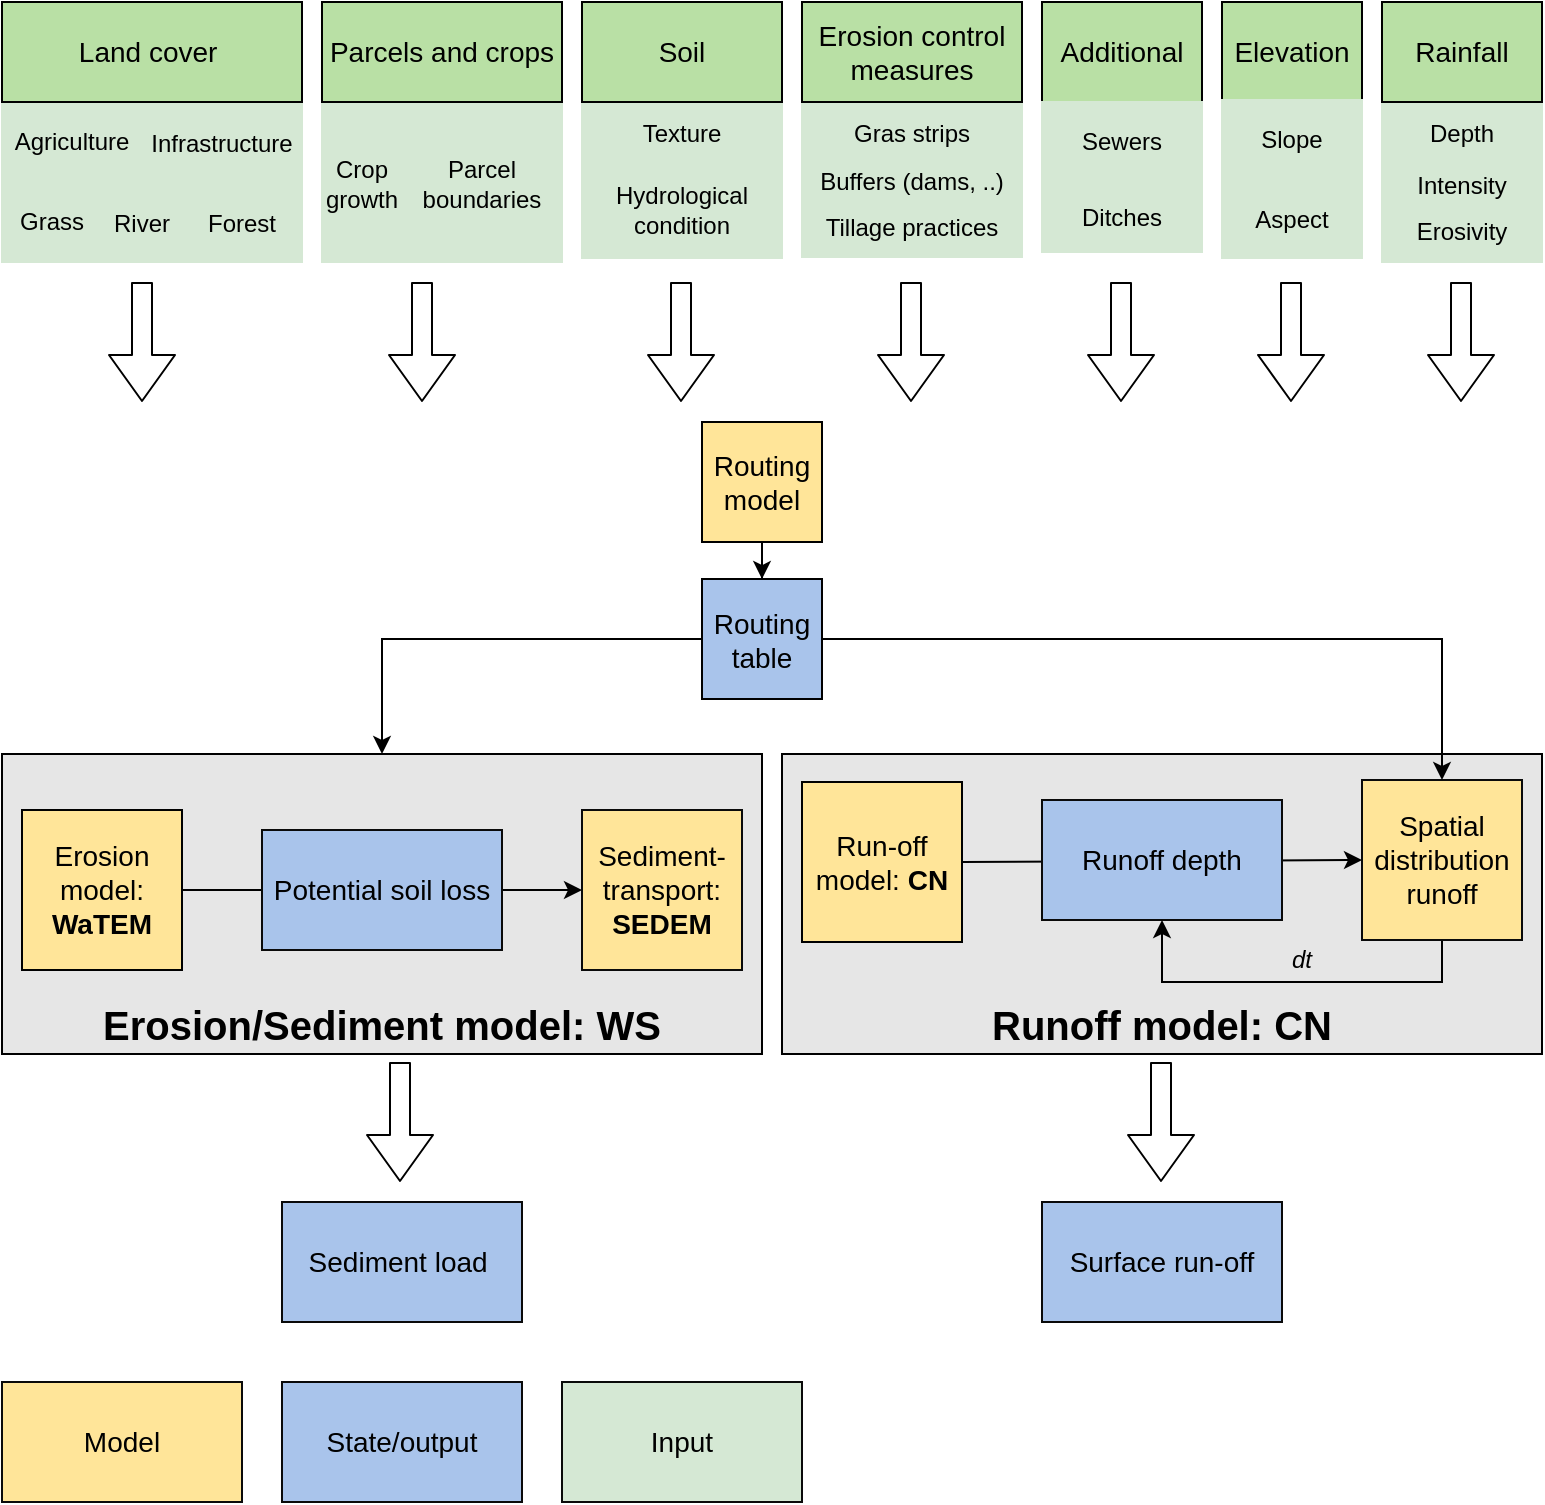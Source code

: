<mxfile version="13.7.9" type="device"><diagram id="FUWnCvufgeMXt1JfYo-q" name="Pagina-1"><mxGraphModel dx="1422" dy="822" grid="1" gridSize="10" guides="1" tooltips="1" connect="1" arrows="1" fold="1" page="1" pageScale="1" pageWidth="1169" pageHeight="827" math="0" shadow="0"><root><mxCell id="0"/><mxCell id="1" parent="0"/><mxCell id="KfUHnR3KGTBYWN_TAiXI-13" value="&lt;b style=&quot;font-size: 20px&quot;&gt;Runoff model: CN&lt;/b&gt;" style="rounded=0;whiteSpace=wrap;html=1;verticalAlign=bottom;fontSize=20;fillColor=#E6E6E6;" parent="1" vertex="1"><mxGeometry x="460" y="436" width="380" height="150" as="geometry"/></mxCell><mxCell id="zGp4QhuTStswhu2cmyyj-11" value="&lt;b style=&quot;font-size: 20px&quot;&gt;Erosion/Sediment model: WS&lt;/b&gt;" style="rounded=0;whiteSpace=wrap;html=1;verticalAlign=bottom;fontSize=20;fillColor=#E6E6E6;" parent="1" vertex="1"><mxGeometry x="70" y="436" width="380" height="150" as="geometry"/></mxCell><mxCell id="NxsaJG_o0rRZS_kSqBb7-5" style="edgeStyle=orthogonalEdgeStyle;rounded=0;orthogonalLoop=1;jettySize=auto;html=1;exitX=0.5;exitY=1;exitDx=0;exitDy=0;" edge="1" parent="1" source="zGp4QhuTStswhu2cmyyj-3" target="NxsaJG_o0rRZS_kSqBb7-4"><mxGeometry relative="1" as="geometry"/></mxCell><mxCell id="zGp4QhuTStswhu2cmyyj-3" value="Routing model" style="whiteSpace=wrap;html=1;aspect=fixed;fontSize=14;fontStyle=0;fillColor=#FFE599;" parent="1" vertex="1"><mxGeometry x="420" y="270" width="60" height="60" as="geometry"/></mxCell><mxCell id="5-2QniPjlbfbWOMjRpOa-22" style="edgeStyle=none;rounded=0;orthogonalLoop=1;jettySize=auto;html=1;exitX=1;exitY=0.5;exitDx=0;exitDy=0;entryX=0;entryY=0.5;entryDx=0;entryDy=0;entryPerimeter=0;" parent="1" source="zGp4QhuTStswhu2cmyyj-4" target="5-2QniPjlbfbWOMjRpOa-18" edge="1"><mxGeometry relative="1" as="geometry"/></mxCell><mxCell id="zGp4QhuTStswhu2cmyyj-4" value="Run-off model: &lt;b&gt;CN&lt;/b&gt;" style="whiteSpace=wrap;html=1;aspect=fixed;fontSize=14;fontStyle=0;fillColor=#FFE599;" parent="1" vertex="1"><mxGeometry x="470" y="450" width="80" height="80" as="geometry"/></mxCell><mxCell id="zGp4QhuTStswhu2cmyyj-86" style="edgeStyle=orthogonalEdgeStyle;rounded=0;orthogonalLoop=1;jettySize=auto;html=1;fillColor=#BFBFBF;fontSize=14;" parent="1" source="zGp4QhuTStswhu2cmyyj-1" target="5-2QniPjlbfbWOMjRpOa-9" edge="1"><mxGeometry relative="1" as="geometry"><mxPoint x="400" y="520" as="sourcePoint"/></mxGeometry></mxCell><mxCell id="zGp4QhuTStswhu2cmyyj-28" value="Agriculture" style="rounded=0;whiteSpace=wrap;html=1;fillColor=#D5E8D4;fontSize=12;strokeColor=#D5E8D4;rotation=0;direction=north;" parent="1" vertex="1"><mxGeometry x="70" y="110" width="70" height="40" as="geometry"/></mxCell><mxCell id="zGp4QhuTStswhu2cmyyj-29" value="Infrastructure" style="rounded=0;whiteSpace=wrap;html=1;fillColor=#D5E8D4;fontSize=12;strokeColor=#D5E8D4;rotation=0;direction=north;" parent="1" vertex="1"><mxGeometry x="140" y="111" width="80" height="40" as="geometry"/></mxCell><mxCell id="zGp4QhuTStswhu2cmyyj-30" value="River" style="rounded=0;whiteSpace=wrap;html=1;fillColor=#D5E8D4;fontSize=12;strokeColor=#D5E8D4;rotation=0;direction=east;" parent="1" vertex="1"><mxGeometry x="120" y="151" width="40" height="39" as="geometry"/></mxCell><mxCell id="zGp4QhuTStswhu2cmyyj-31" value="Forest" style="rounded=0;whiteSpace=wrap;html=1;fillColor=#D5E8D4;fontSize=12;strokeColor=#D5E8D4;rotation=0;direction=north;" parent="1" vertex="1"><mxGeometry x="160" y="151" width="60" height="39" as="geometry"/></mxCell><mxCell id="zGp4QhuTStswhu2cmyyj-32" value="Grass" style="rounded=0;whiteSpace=wrap;html=1;fillColor=#D5E8D4;fontSize=12;strokeColor=#D5E8D4;rotation=0;direction=north;" parent="1" vertex="1"><mxGeometry x="70" y="150" width="50" height="40" as="geometry"/></mxCell><mxCell id="zGp4QhuTStswhu2cmyyj-35" value="&lt;span&gt;Land cover&amp;nbsp;&lt;/span&gt;" style="rounded=0;whiteSpace=wrap;html=1;fillColor=#B9E0A5;fontSize=14;fontStyle=0" parent="1" vertex="1"><mxGeometry x="70" y="60" width="150" height="50" as="geometry"/></mxCell><mxCell id="zGp4QhuTStswhu2cmyyj-41" value="Soil" style="rounded=0;whiteSpace=wrap;html=1;fillColor=#B9E0A5;fontSize=14;fontStyle=0" parent="1" vertex="1"><mxGeometry x="360" y="60" width="100" height="50" as="geometry"/></mxCell><mxCell id="zGp4QhuTStswhu2cmyyj-42" value="Erosivity" style="rounded=0;whiteSpace=wrap;html=1;fillColor=#D5E8D4;fontSize=12;strokeColor=#D5E8D4;" parent="1" vertex="1"><mxGeometry x="760" y="160.5" width="80" height="29.5" as="geometry"/></mxCell><mxCell id="zGp4QhuTStswhu2cmyyj-43" value="Depth" style="rounded=0;whiteSpace=wrap;html=1;fillColor=#D5E8D4;fontSize=12;strokeColor=#D5E8D4;" parent="1" vertex="1"><mxGeometry x="760" y="111" width="80" height="29.5" as="geometry"/></mxCell><mxCell id="zGp4QhuTStswhu2cmyyj-44" value="Intensity" style="rounded=0;whiteSpace=wrap;html=1;fillColor=#D5E8D4;fontSize=12;strokeColor=#D5E8D4;" parent="1" vertex="1"><mxGeometry x="760" y="137.5" width="80" height="29.5" as="geometry"/></mxCell><mxCell id="zGp4QhuTStswhu2cmyyj-45" value="Rainfall" style="rounded=0;whiteSpace=wrap;html=1;fillColor=#B9E0A5;fontSize=14;fontStyle=0" parent="1" vertex="1"><mxGeometry x="760" y="60" width="80" height="50" as="geometry"/></mxCell><mxCell id="zGp4QhuTStswhu2cmyyj-48" value="Erosion control measures" style="rounded=0;whiteSpace=wrap;html=1;fillColor=#B9E0A5;fontSize=14;fontStyle=0" parent="1" vertex="1"><mxGeometry x="470" y="60" width="110" height="50" as="geometry"/></mxCell><mxCell id="zGp4QhuTStswhu2cmyyj-49" value="Gras strips" style="rounded=0;whiteSpace=wrap;html=1;fillColor=#D5E8D4;fontSize=12;strokeColor=#D5E8D4;" parent="1" vertex="1"><mxGeometry x="470" y="111" width="110" height="29" as="geometry"/></mxCell><mxCell id="zGp4QhuTStswhu2cmyyj-50" value="&lt;span&gt;&lt;font style=&quot;font-size: 14px&quot;&gt;Parcels and crops&lt;/font&gt;&lt;/span&gt;" style="rounded=0;whiteSpace=wrap;html=1;fillColor=#B9E0A5;fontSize=12;fontStyle=0" parent="1" vertex="1"><mxGeometry x="230" y="60" width="120" height="50" as="geometry"/></mxCell><mxCell id="zGp4QhuTStswhu2cmyyj-51" value="Buffers (dams, ..)" style="rounded=0;whiteSpace=wrap;html=1;fillColor=#D5E8D4;fontSize=12;strokeColor=#D5E8D4;" parent="1" vertex="1"><mxGeometry x="470" y="140" width="110" height="20" as="geometry"/></mxCell><mxCell id="zGp4QhuTStswhu2cmyyj-57" value="Potential soil loss" style="rounded=0;whiteSpace=wrap;html=1;strokeColor=#0A0A0A;fillColor=#A9C4EB;fontSize=14;fontStyle=0" parent="1" vertex="1"><mxGeometry x="200" y="474" width="120" height="60" as="geometry"/></mxCell><mxCell id="zGp4QhuTStswhu2cmyyj-59" value="Tillage practices" style="rounded=0;whiteSpace=wrap;html=1;fillColor=#D5E8D4;fontSize=12;strokeColor=#D5E8D4;" parent="1" vertex="1"><mxGeometry x="470" y="158.5" width="110" height="29" as="geometry"/></mxCell><mxCell id="zGp4QhuTStswhu2cmyyj-61" value="Crop growth" style="rounded=0;whiteSpace=wrap;html=1;fillColor=#D5E8D4;fontSize=12;strokeColor=#D5E8D4;direction=south;rotation=0;" parent="1" vertex="1"><mxGeometry x="230" y="111" width="40" height="79" as="geometry"/></mxCell><mxCell id="zGp4QhuTStswhu2cmyyj-64" value="Parcel boundaries" style="rounded=0;whiteSpace=wrap;html=1;fillColor=#D5E8D4;fontSize=12;strokeColor=#D5E8D4;direction=south;" parent="1" vertex="1"><mxGeometry x="270" y="111" width="80" height="79" as="geometry"/></mxCell><mxCell id="zGp4QhuTStswhu2cmyyj-66" value="Additional" style="rounded=0;whiteSpace=wrap;html=1;fillColor=#B9E0A5;fontSize=14;fontStyle=0" parent="1" vertex="1"><mxGeometry x="590" y="60" width="80" height="50" as="geometry"/></mxCell><mxCell id="zGp4QhuTStswhu2cmyyj-67" value="Sewers" style="rounded=0;whiteSpace=wrap;html=1;fillColor=#D5E8D4;fontSize=12;strokeColor=#D5E8D4;" parent="1" vertex="1"><mxGeometry x="590" y="110" width="80" height="40" as="geometry"/></mxCell><mxCell id="zGp4QhuTStswhu2cmyyj-68" value="Ditches" style="rounded=0;whiteSpace=wrap;html=1;fillColor=#D5E8D4;fontSize=12;strokeColor=#D5E8D4;" parent="1" vertex="1"><mxGeometry x="590" y="150" width="80" height="35" as="geometry"/></mxCell><mxCell id="zGp4QhuTStswhu2cmyyj-82" value="Runoff depth" style="rounded=0;whiteSpace=wrap;html=1;strokeColor=#0A0A0A;fillColor=#A9C4EB;fontSize=14;fontStyle=0" parent="1" vertex="1"><mxGeometry x="590" y="459" width="120" height="60" as="geometry"/></mxCell><mxCell id="zGp4QhuTStswhu2cmyyj-84" value="&lt;span style=&quot;font-weight: normal&quot;&gt;Sediment load&amp;nbsp;&lt;/span&gt;" style="rounded=0;whiteSpace=wrap;html=1;strokeColor=#0A0A0A;fillColor=#A9C4EB;fontSize=14;fontStyle=1" parent="1" vertex="1"><mxGeometry x="210" y="660" width="120" height="60" as="geometry"/></mxCell><mxCell id="zGp4QhuTStswhu2cmyyj-88" value="&lt;span style=&quot;font-weight: 400&quot;&gt;State/output&lt;/span&gt;" style="rounded=0;whiteSpace=wrap;html=1;strokeColor=#0A0A0A;fillColor=#A9C4EB;fontSize=14;fontStyle=1" parent="1" vertex="1"><mxGeometry x="210" y="750" width="120" height="60" as="geometry"/></mxCell><mxCell id="zGp4QhuTStswhu2cmyyj-89" value="&lt;span style=&quot;font-weight: 400&quot;&gt;Model&lt;/span&gt;" style="rounded=0;whiteSpace=wrap;html=1;strokeColor=#0A0A0A;fillColor=#FFE599;fontSize=14;fontStyle=1" parent="1" vertex="1"><mxGeometry x="70" y="750" width="120" height="60" as="geometry"/></mxCell><mxCell id="zGp4QhuTStswhu2cmyyj-90" value="&lt;span style=&quot;font-weight: 400&quot;&gt;Input&lt;/span&gt;" style="rounded=0;whiteSpace=wrap;html=1;strokeColor=#0A0A0A;fillColor=#D5E8D4;fontSize=14;fontStyle=1" parent="1" vertex="1"><mxGeometry x="350" y="750" width="120" height="60" as="geometry"/></mxCell><mxCell id="5-2QniPjlbfbWOMjRpOa-1" value="Texture" style="rounded=0;whiteSpace=wrap;html=1;fillColor=#D5E8D4;fontSize=12;strokeColor=#D5E8D4;" parent="1" vertex="1"><mxGeometry x="360" y="111" width="100" height="29" as="geometry"/></mxCell><mxCell id="5-2QniPjlbfbWOMjRpOa-2" value="Hydrological condition" style="rounded=0;whiteSpace=wrap;html=1;fillColor=#D5E8D4;fontSize=12;strokeColor=#D5E8D4;" parent="1" vertex="1"><mxGeometry x="360" y="140" width="100" height="48" as="geometry"/></mxCell><mxCell id="5-2QniPjlbfbWOMjRpOa-4" value="Elevation" style="rounded=0;whiteSpace=wrap;html=1;fillColor=#B9E0A5;fontSize=14;fontStyle=0" parent="1" vertex="1"><mxGeometry x="680" y="60" width="70" height="50" as="geometry"/></mxCell><mxCell id="5-2QniPjlbfbWOMjRpOa-5" value="Slope" style="rounded=0;whiteSpace=wrap;html=1;fillColor=#D5E8D4;fontSize=12;strokeColor=#D5E8D4;" parent="1" vertex="1"><mxGeometry x="680" y="109" width="70" height="40" as="geometry"/></mxCell><mxCell id="5-2QniPjlbfbWOMjRpOa-6" value="Aspect" style="rounded=0;whiteSpace=wrap;html=1;fillColor=#D5E8D4;fontSize=12;strokeColor=#D5E8D4;" parent="1" vertex="1"><mxGeometry x="680" y="149" width="70" height="39" as="geometry"/></mxCell><mxCell id="5-2QniPjlbfbWOMjRpOa-9" value="Sediment-transport: &lt;b&gt;SEDEM&lt;/b&gt;" style="rounded=0;whiteSpace=wrap;html=1;strokeColor=#0A0A0A;fillColor=#FFE599;fontSize=14;fontStyle=0" parent="1" vertex="1"><mxGeometry x="360" y="464" width="80" height="80" as="geometry"/></mxCell><mxCell id="5-2QniPjlbfbWOMjRpOa-13" value="Surface run-off" style="rounded=0;whiteSpace=wrap;html=1;strokeColor=#0A0A0A;fillColor=#A9C4EB;fontSize=14;fontStyle=0" parent="1" vertex="1"><mxGeometry x="590" y="660" width="120" height="60" as="geometry"/></mxCell><mxCell id="NxsaJG_o0rRZS_kSqBb7-2" style="edgeStyle=elbowEdgeStyle;rounded=0;orthogonalLoop=1;jettySize=auto;elbow=vertical;html=1;exitX=0.5;exitY=1;exitDx=0;exitDy=0;entryX=0.5;entryY=1;entryDx=0;entryDy=0;" edge="1" parent="1" source="5-2QniPjlbfbWOMjRpOa-18" target="zGp4QhuTStswhu2cmyyj-82"><mxGeometry relative="1" as="geometry"><mxPoint x="730" y="489" as="targetPoint"/><Array as="points"><mxPoint x="760" y="550"/></Array></mxGeometry></mxCell><mxCell id="5-2QniPjlbfbWOMjRpOa-18" value="Spatial distribution runoff" style="rounded=0;whiteSpace=wrap;html=1;strokeColor=#0A0A0A;fillColor=#FFE599;fontSize=14;fontStyle=0" parent="1" vertex="1"><mxGeometry x="750" y="449" width="80" height="80" as="geometry"/></mxCell><mxCell id="zGp4QhuTStswhu2cmyyj-1" value="Erosion model: &lt;b&gt;WaTEM&lt;/b&gt;" style="whiteSpace=wrap;html=1;aspect=fixed;fontSize=14;fontStyle=0;fillColor=#FFE599;" parent="1" vertex="1"><mxGeometry x="80" y="464" width="80" height="80" as="geometry"/></mxCell><mxCell id="KfUHnR3KGTBYWN_TAiXI-15" value="" style="shape=flexArrow;endArrow=classic;html=1;endWidth=22;endSize=7.33;verticalAlign=middle;" parent="1" edge="1"><mxGeometry width="50" height="50" relative="1" as="geometry"><mxPoint x="140" y="200" as="sourcePoint"/><mxPoint x="140" y="260" as="targetPoint"/></mxGeometry></mxCell><mxCell id="KfUHnR3KGTBYWN_TAiXI-16" value="" style="shape=flexArrow;endArrow=classic;html=1;endWidth=22;endSize=7.33;verticalAlign=middle;" parent="1" edge="1"><mxGeometry width="50" height="50" relative="1" as="geometry"><mxPoint x="280" y="200" as="sourcePoint"/><mxPoint x="280" y="260" as="targetPoint"/></mxGeometry></mxCell><mxCell id="KfUHnR3KGTBYWN_TAiXI-17" value="" style="shape=flexArrow;endArrow=classic;html=1;endWidth=22;endSize=7.33;verticalAlign=middle;" parent="1" edge="1"><mxGeometry width="50" height="50" relative="1" as="geometry"><mxPoint x="409.5" y="200" as="sourcePoint"/><mxPoint x="409.5" y="260" as="targetPoint"/></mxGeometry></mxCell><mxCell id="KfUHnR3KGTBYWN_TAiXI-18" value="" style="shape=flexArrow;endArrow=classic;html=1;endWidth=22;endSize=7.33;verticalAlign=middle;" parent="1" edge="1"><mxGeometry width="50" height="50" relative="1" as="geometry"><mxPoint x="524.5" y="200" as="sourcePoint"/><mxPoint x="524.5" y="260" as="targetPoint"/></mxGeometry></mxCell><mxCell id="KfUHnR3KGTBYWN_TAiXI-19" value="" style="shape=flexArrow;endArrow=classic;html=1;endWidth=22;endSize=7.33;verticalAlign=middle;" parent="1" edge="1"><mxGeometry width="50" height="50" relative="1" as="geometry"><mxPoint x="629.5" y="200" as="sourcePoint"/><mxPoint x="629.5" y="260" as="targetPoint"/></mxGeometry></mxCell><mxCell id="KfUHnR3KGTBYWN_TAiXI-20" value="" style="shape=flexArrow;endArrow=classic;html=1;endWidth=22;endSize=7.33;verticalAlign=middle;" parent="1" edge="1"><mxGeometry width="50" height="50" relative="1" as="geometry"><mxPoint x="714.5" y="200" as="sourcePoint"/><mxPoint x="714.5" y="260" as="targetPoint"/></mxGeometry></mxCell><mxCell id="KfUHnR3KGTBYWN_TAiXI-21" value="" style="shape=flexArrow;endArrow=classic;html=1;endWidth=22;endSize=7.33;verticalAlign=middle;" parent="1" edge="1"><mxGeometry width="50" height="50" relative="1" as="geometry"><mxPoint x="649.5" y="590" as="sourcePoint"/><mxPoint x="649.5" y="650" as="targetPoint"/></mxGeometry></mxCell><mxCell id="KfUHnR3KGTBYWN_TAiXI-22" value="" style="shape=flexArrow;endArrow=classic;html=1;endWidth=22;endSize=7.33;verticalAlign=middle;" parent="1" edge="1"><mxGeometry width="50" height="50" relative="1" as="geometry"><mxPoint x="269" y="590" as="sourcePoint"/><mxPoint x="269" y="650" as="targetPoint"/></mxGeometry></mxCell><mxCell id="NxsaJG_o0rRZS_kSqBb7-6" style="edgeStyle=orthogonalEdgeStyle;rounded=0;orthogonalLoop=1;jettySize=auto;html=1;exitX=0;exitY=0.5;exitDx=0;exitDy=0;" edge="1" parent="1" source="NxsaJG_o0rRZS_kSqBb7-4" target="zGp4QhuTStswhu2cmyyj-11"><mxGeometry relative="1" as="geometry"><Array as="points"><mxPoint x="260" y="379"/></Array></mxGeometry></mxCell><mxCell id="NxsaJG_o0rRZS_kSqBb7-7" style="edgeStyle=elbowEdgeStyle;rounded=0;orthogonalLoop=1;jettySize=auto;html=1;exitX=1;exitY=0.5;exitDx=0;exitDy=0;entryX=0.5;entryY=0;entryDx=0;entryDy=0;" edge="1" parent="1" source="NxsaJG_o0rRZS_kSqBb7-4" target="5-2QniPjlbfbWOMjRpOa-18"><mxGeometry relative="1" as="geometry"><mxPoint x="730" y="490" as="targetPoint"/><Array as="points"><mxPoint x="790" y="420"/></Array></mxGeometry></mxCell><mxCell id="NxsaJG_o0rRZS_kSqBb7-4" value="Routing table" style="whiteSpace=wrap;html=1;aspect=fixed;fontSize=14;fontStyle=0;fillColor=#A9C4EB;" vertex="1" parent="1"><mxGeometry x="420" y="348.5" width="60" height="60" as="geometry"/></mxCell><mxCell id="NxsaJG_o0rRZS_kSqBb7-9" value="&lt;i&gt;dt&lt;/i&gt;" style="text;html=1;strokeColor=none;fillColor=none;align=center;verticalAlign=middle;whiteSpace=wrap;rounded=0;" vertex="1" parent="1"><mxGeometry x="700" y="529" width="40" height="20" as="geometry"/></mxCell><mxCell id="NxsaJG_o0rRZS_kSqBb7-10" value="" style="shape=flexArrow;endArrow=classic;html=1;endWidth=22;endSize=7.33;verticalAlign=middle;" edge="1" parent="1"><mxGeometry width="50" height="50" relative="1" as="geometry"><mxPoint x="799.5" y="200" as="sourcePoint"/><mxPoint x="799.5" y="260" as="targetPoint"/></mxGeometry></mxCell></root></mxGraphModel></diagram></mxfile>